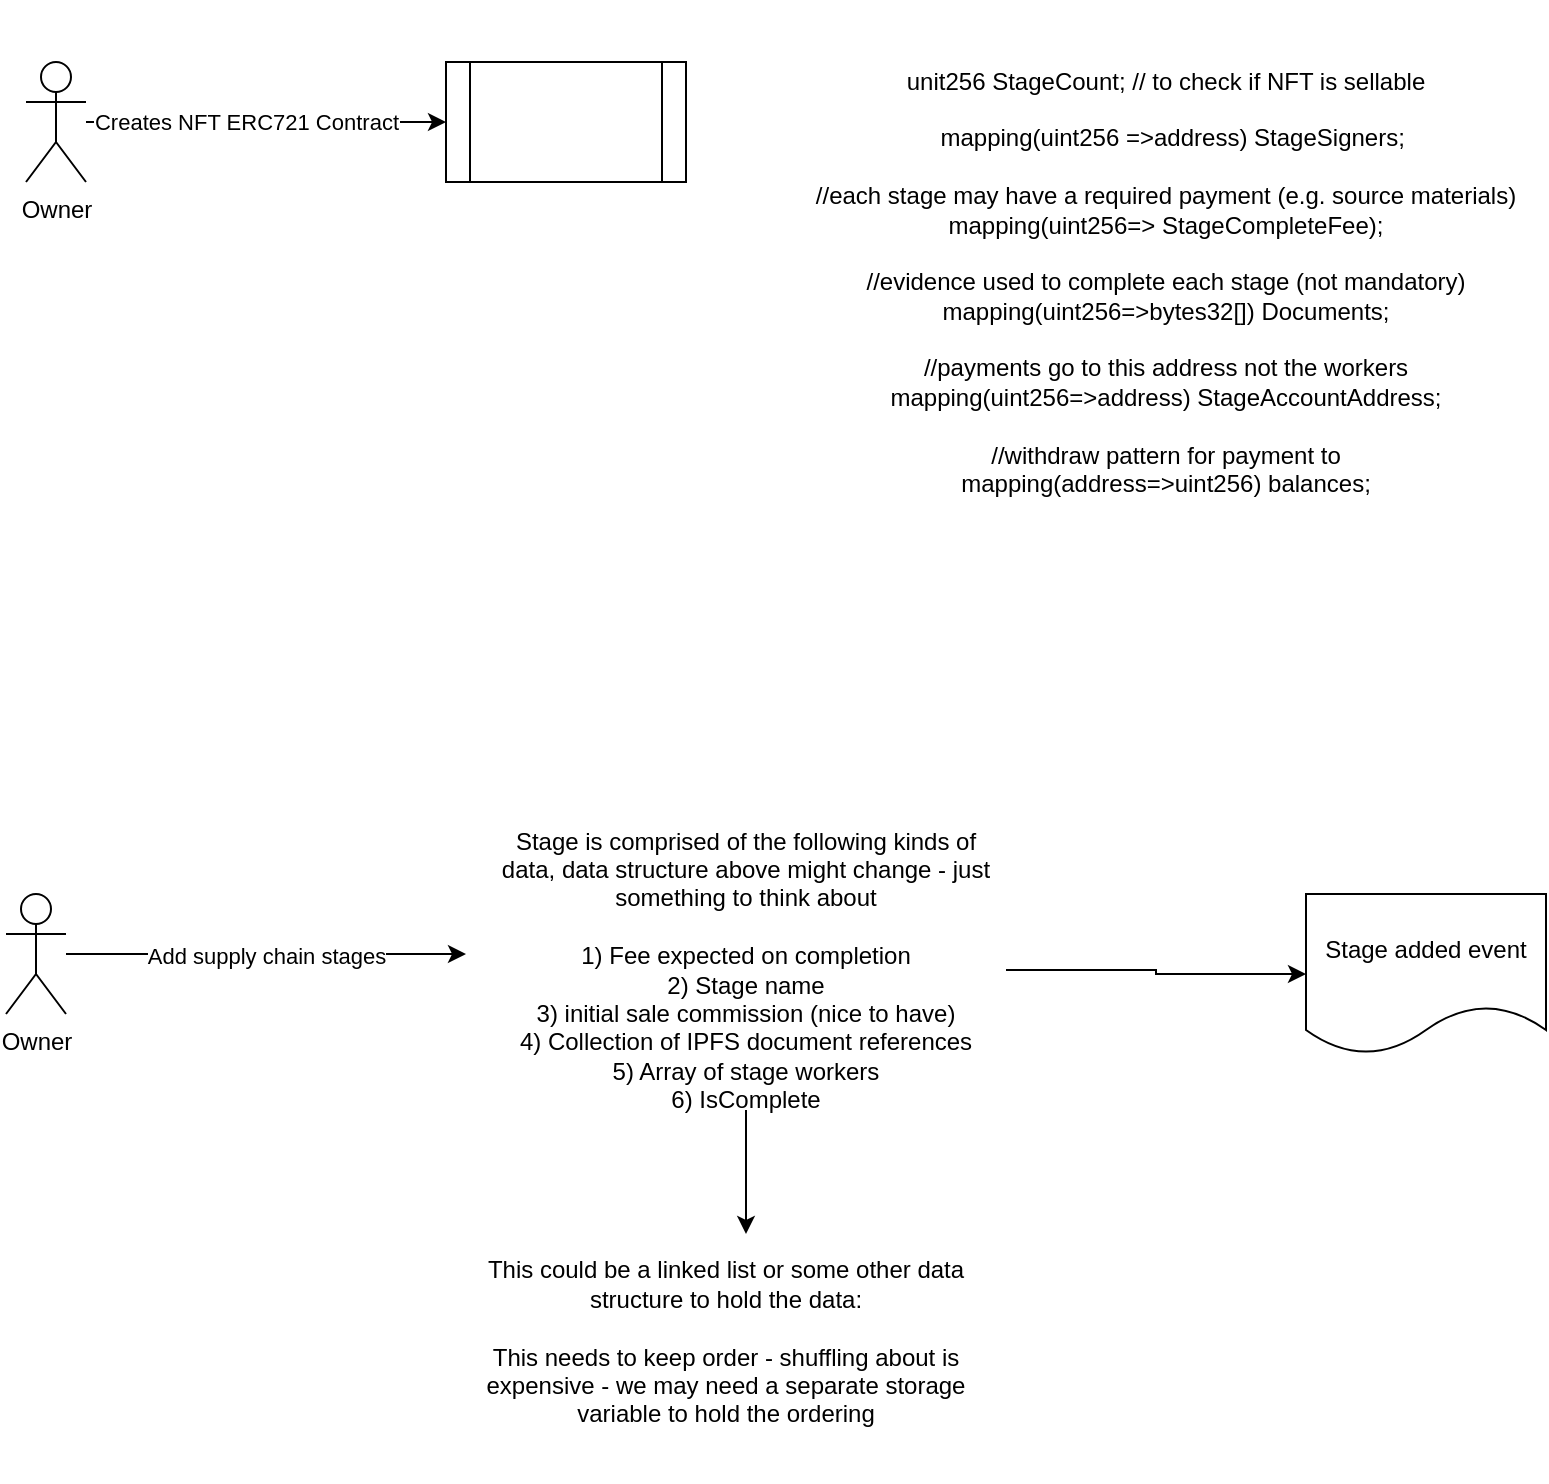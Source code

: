 <mxfile version="14.6.0" type="device"><diagram id="c257TKfZ8CqhP3eEY9IW" name="Creation of contract + stages"><mxGraphModel dx="1350" dy="804" grid="1" gridSize="10" guides="1" tooltips="1" connect="1" arrows="1" fold="1" page="1" pageScale="1" pageWidth="827" pageHeight="1169" math="0" shadow="0"><root><mxCell id="0"/><mxCell id="1" parent="0"/><mxCell id="setBYCUiA_-RczpyQUQJ-1" value="" style="shape=process;whiteSpace=wrap;html=1;backgroundOutline=1;" vertex="1" parent="1"><mxGeometry x="250" y="100" width="120" height="60" as="geometry"/></mxCell><mxCell id="setBYCUiA_-RczpyQUQJ-3" value="" style="edgeStyle=orthogonalEdgeStyle;rounded=0;orthogonalLoop=1;jettySize=auto;html=1;" edge="1" parent="1" source="setBYCUiA_-RczpyQUQJ-2" target="setBYCUiA_-RczpyQUQJ-1"><mxGeometry relative="1" as="geometry"/></mxCell><mxCell id="setBYCUiA_-RczpyQUQJ-6" value="Creates NFT ERC721 Contract" style="edgeLabel;html=1;align=center;verticalAlign=middle;resizable=0;points=[];" vertex="1" connectable="0" parent="setBYCUiA_-RczpyQUQJ-3"><mxGeometry x="0.14" y="-1" relative="1" as="geometry"><mxPoint x="-23" y="-1" as="offset"/></mxGeometry></mxCell><mxCell id="setBYCUiA_-RczpyQUQJ-2" value="Owner" style="shape=umlActor;verticalLabelPosition=bottom;verticalAlign=top;html=1;outlineConnect=0;" vertex="1" parent="1"><mxGeometry x="40" y="100" width="30" height="60" as="geometry"/></mxCell><mxCell id="setBYCUiA_-RczpyQUQJ-8" value="" style="edgeStyle=orthogonalEdgeStyle;rounded=0;orthogonalLoop=1;jettySize=auto;html=1;" edge="1" parent="1" source="setBYCUiA_-RczpyQUQJ-10"><mxGeometry relative="1" as="geometry"><mxPoint x="260" y="546" as="targetPoint"/></mxGeometry></mxCell><mxCell id="setBYCUiA_-RczpyQUQJ-9" value="Add supply chain stages" style="edgeLabel;html=1;align=center;verticalAlign=middle;resizable=0;points=[];" vertex="1" connectable="0" parent="setBYCUiA_-RczpyQUQJ-8"><mxGeometry x="0.14" y="-1" relative="1" as="geometry"><mxPoint x="-14" y="-1" as="offset"/></mxGeometry></mxCell><mxCell id="setBYCUiA_-RczpyQUQJ-10" value="Owner" style="shape=umlActor;verticalLabelPosition=bottom;verticalAlign=top;html=1;outlineConnect=0;" vertex="1" parent="1"><mxGeometry x="30" y="516" width="30" height="60" as="geometry"/></mxCell><mxCell id="setBYCUiA_-RczpyQUQJ-20" value="" style="edgeStyle=orthogonalEdgeStyle;rounded=0;orthogonalLoop=1;jettySize=auto;html=1;" edge="1" parent="1" source="setBYCUiA_-RczpyQUQJ-12" target="setBYCUiA_-RczpyQUQJ-19"><mxGeometry relative="1" as="geometry"/></mxCell><mxCell id="setBYCUiA_-RczpyQUQJ-22" value="" style="edgeStyle=orthogonalEdgeStyle;rounded=0;orthogonalLoop=1;jettySize=auto;html=1;" edge="1" parent="1" source="setBYCUiA_-RczpyQUQJ-12"><mxGeometry relative="1" as="geometry"><mxPoint x="400" y="686" as="targetPoint"/></mxGeometry></mxCell><mxCell id="setBYCUiA_-RczpyQUQJ-12" value="Stage is comprised of the following kinds of data, data structure above might change - just something to think about&lt;br&gt;&lt;br&gt;1) Fee expected on completion&lt;br&gt;2) Stage name&lt;br&gt;3) initial sale commission (nice to have)&lt;br&gt;4) Collection of IPFS document references&lt;br&gt;5) Array of stage workers&lt;br&gt;6) IsComplete&lt;br&gt; " style="text;html=1;strokeColor=none;fillColor=none;align=center;verticalAlign=middle;whiteSpace=wrap;rounded=0;" vertex="1" parent="1"><mxGeometry x="270" y="484" width="260" height="140" as="geometry"/></mxCell><mxCell id="setBYCUiA_-RczpyQUQJ-19" value="Stage added event" style="shape=document;whiteSpace=wrap;html=1;boundedLbl=1;" vertex="1" parent="1"><mxGeometry x="680" y="516" width="120" height="80" as="geometry"/></mxCell><mxCell id="setBYCUiA_-RczpyQUQJ-21" value="This could be a linked list or some other data structure to hold the data:&lt;br&gt;&lt;br&gt;This needs to keep order - shuffling about is expensive - we may need a separate storage variable to hold the ordering " style="text;html=1;strokeColor=none;fillColor=none;align=center;verticalAlign=middle;whiteSpace=wrap;rounded=0;" vertex="1" parent="1"><mxGeometry x="260" y="670" width="260" height="140" as="geometry"/></mxCell><mxCell id="setBYCUiA_-RczpyQUQJ-23" value="unit256 StageCount; // to check if NFT is sellable&lt;br&gt;&lt;br&gt;&lt;div&gt;&amp;nbsp; &lt;span class=&quot;pl-c1&quot;&gt;mapping&lt;/span&gt;(&lt;span class=&quot;pl-c1&quot;&gt;uint256 =&amp;gt;address&lt;/span&gt;&lt;span class=&quot;pl-c1&quot;&gt;&lt;/span&gt;) StageSigners;&lt;br&gt;&lt;br&gt;//each stage may have a required payment (e.g. source materials)&lt;br&gt;&lt;/div&gt;&lt;div&gt;mapping(uint256=&amp;gt; StageCompleteFee);&lt;br&gt;&lt;br&gt;//evidence used to complete each stage (not mandatory)&lt;br&gt;&lt;/div&gt;&lt;div&gt;mapping(uint256=&amp;gt;bytes32[]) Documents;&lt;br&gt;&lt;br&gt;//payments go to this address not the workers&lt;br&gt;mapping(uint256=&amp;gt;address) StageAccountAddress;&lt;br&gt;&lt;br&gt;//withdraw pattern for payment to &lt;br&gt;&lt;/div&gt;&lt;div&gt;mapping(address=&amp;gt;uint256) balances;&lt;br&gt;&lt;/div&gt;" style="text;html=1;strokeColor=none;fillColor=none;align=center;verticalAlign=middle;whiteSpace=wrap;rounded=0;" vertex="1" parent="1"><mxGeometry x="420" y="69" width="380" height="281" as="geometry"/></mxCell></root></mxGraphModel></diagram></mxfile>